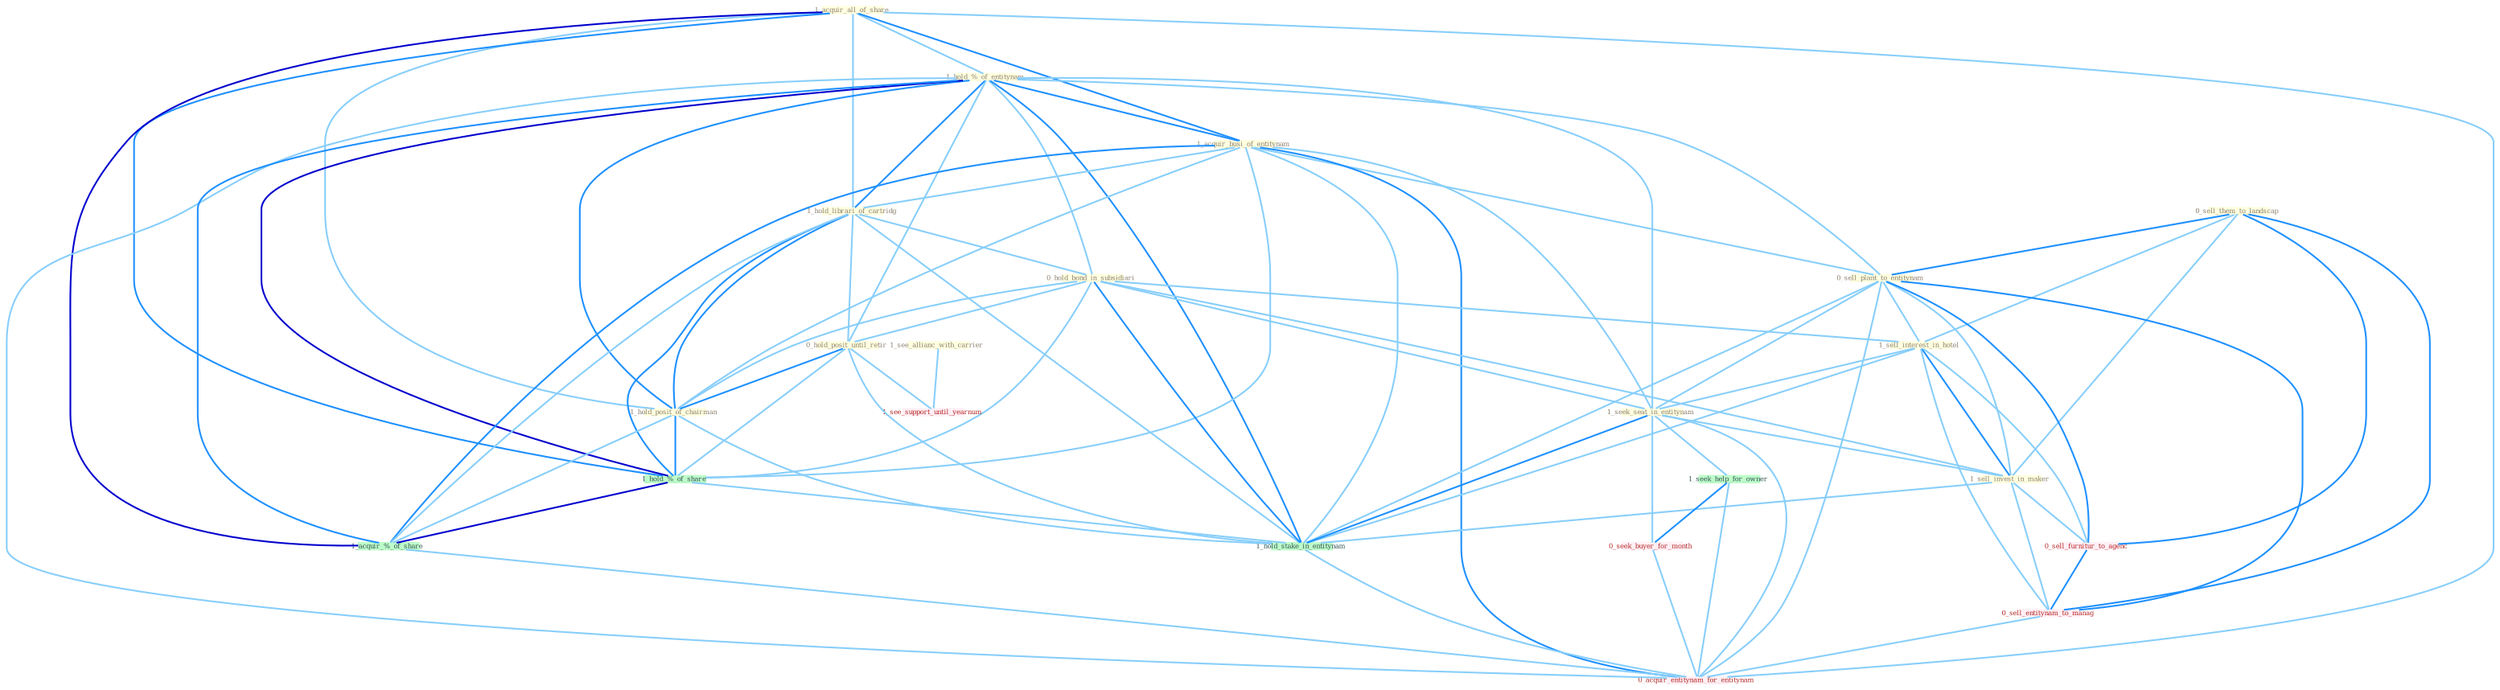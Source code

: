 Graph G{ 
    node
    [shape=polygon,style=filled,width=.5,height=.06,color="#BDFCC9",fixedsize=true,fontsize=4,
    fontcolor="#2f4f4f"];
    {node
    [color="#ffffe0", fontcolor="#8b7d6b"] "1_acquir_all_of_share " "1_hold_%_of_entitynam " "1_acquir_busi_of_entitynam " "1_hold_librari_of_cartridg " "0_hold_bond_in_subsidiari " "0_hold_posit_until_retir " "0_sell_them_to_landscap " "0_sell_plant_to_entitynam " "1_sell_interest_in_hotel " "1_hold_posit_of_chairman " "1_seek_seat_in_entitynam " "1_see_allianc_with_carrier " "1_sell_invest_in_maker "}
{node [color="#fff0f5", fontcolor="#b22222"] "0_seek_buyer_for_month " "1_see_support_until_yearnum " "0_sell_furnitur_to_agenc " "0_sell_entitynam_to_manag " "0_acquir_entitynam_for_entitynam "}
edge [color="#B0E2FF"];

	"1_acquir_all_of_share " -- "1_hold_%_of_entitynam " [w="1", color="#87cefa" ];
	"1_acquir_all_of_share " -- "1_acquir_busi_of_entitynam " [w="2", color="#1e90ff" , len=0.8];
	"1_acquir_all_of_share " -- "1_hold_librari_of_cartridg " [w="1", color="#87cefa" ];
	"1_acquir_all_of_share " -- "1_hold_posit_of_chairman " [w="1", color="#87cefa" ];
	"1_acquir_all_of_share " -- "1_hold_%_of_share " [w="2", color="#1e90ff" , len=0.8];
	"1_acquir_all_of_share " -- "1_acquir_%_of_share " [w="3", color="#0000cd" , len=0.6];
	"1_acquir_all_of_share " -- "0_acquir_entitynam_for_entitynam " [w="1", color="#87cefa" ];
	"1_hold_%_of_entitynam " -- "1_acquir_busi_of_entitynam " [w="2", color="#1e90ff" , len=0.8];
	"1_hold_%_of_entitynam " -- "1_hold_librari_of_cartridg " [w="2", color="#1e90ff" , len=0.8];
	"1_hold_%_of_entitynam " -- "0_hold_bond_in_subsidiari " [w="1", color="#87cefa" ];
	"1_hold_%_of_entitynam " -- "0_hold_posit_until_retir " [w="1", color="#87cefa" ];
	"1_hold_%_of_entitynam " -- "0_sell_plant_to_entitynam " [w="1", color="#87cefa" ];
	"1_hold_%_of_entitynam " -- "1_hold_posit_of_chairman " [w="2", color="#1e90ff" , len=0.8];
	"1_hold_%_of_entitynam " -- "1_seek_seat_in_entitynam " [w="1", color="#87cefa" ];
	"1_hold_%_of_entitynam " -- "1_hold_%_of_share " [w="3", color="#0000cd" , len=0.6];
	"1_hold_%_of_entitynam " -- "1_hold_stake_in_entitynam " [w="2", color="#1e90ff" , len=0.8];
	"1_hold_%_of_entitynam " -- "1_acquir_%_of_share " [w="2", color="#1e90ff" , len=0.8];
	"1_hold_%_of_entitynam " -- "0_acquir_entitynam_for_entitynam " [w="1", color="#87cefa" ];
	"1_acquir_busi_of_entitynam " -- "1_hold_librari_of_cartridg " [w="1", color="#87cefa" ];
	"1_acquir_busi_of_entitynam " -- "0_sell_plant_to_entitynam " [w="1", color="#87cefa" ];
	"1_acquir_busi_of_entitynam " -- "1_hold_posit_of_chairman " [w="1", color="#87cefa" ];
	"1_acquir_busi_of_entitynam " -- "1_seek_seat_in_entitynam " [w="1", color="#87cefa" ];
	"1_acquir_busi_of_entitynam " -- "1_hold_%_of_share " [w="1", color="#87cefa" ];
	"1_acquir_busi_of_entitynam " -- "1_hold_stake_in_entitynam " [w="1", color="#87cefa" ];
	"1_acquir_busi_of_entitynam " -- "1_acquir_%_of_share " [w="2", color="#1e90ff" , len=0.8];
	"1_acquir_busi_of_entitynam " -- "0_acquir_entitynam_for_entitynam " [w="2", color="#1e90ff" , len=0.8];
	"1_hold_librari_of_cartridg " -- "0_hold_bond_in_subsidiari " [w="1", color="#87cefa" ];
	"1_hold_librari_of_cartridg " -- "0_hold_posit_until_retir " [w="1", color="#87cefa" ];
	"1_hold_librari_of_cartridg " -- "1_hold_posit_of_chairman " [w="2", color="#1e90ff" , len=0.8];
	"1_hold_librari_of_cartridg " -- "1_hold_%_of_share " [w="2", color="#1e90ff" , len=0.8];
	"1_hold_librari_of_cartridg " -- "1_hold_stake_in_entitynam " [w="1", color="#87cefa" ];
	"1_hold_librari_of_cartridg " -- "1_acquir_%_of_share " [w="1", color="#87cefa" ];
	"0_hold_bond_in_subsidiari " -- "0_hold_posit_until_retir " [w="1", color="#87cefa" ];
	"0_hold_bond_in_subsidiari " -- "1_sell_interest_in_hotel " [w="1", color="#87cefa" ];
	"0_hold_bond_in_subsidiari " -- "1_hold_posit_of_chairman " [w="1", color="#87cefa" ];
	"0_hold_bond_in_subsidiari " -- "1_seek_seat_in_entitynam " [w="1", color="#87cefa" ];
	"0_hold_bond_in_subsidiari " -- "1_sell_invest_in_maker " [w="1", color="#87cefa" ];
	"0_hold_bond_in_subsidiari " -- "1_hold_%_of_share " [w="1", color="#87cefa" ];
	"0_hold_bond_in_subsidiari " -- "1_hold_stake_in_entitynam " [w="2", color="#1e90ff" , len=0.8];
	"0_hold_posit_until_retir " -- "1_hold_posit_of_chairman " [w="2", color="#1e90ff" , len=0.8];
	"0_hold_posit_until_retir " -- "1_hold_%_of_share " [w="1", color="#87cefa" ];
	"0_hold_posit_until_retir " -- "1_hold_stake_in_entitynam " [w="1", color="#87cefa" ];
	"0_hold_posit_until_retir " -- "1_see_support_until_yearnum " [w="1", color="#87cefa" ];
	"0_sell_them_to_landscap " -- "0_sell_plant_to_entitynam " [w="2", color="#1e90ff" , len=0.8];
	"0_sell_them_to_landscap " -- "1_sell_interest_in_hotel " [w="1", color="#87cefa" ];
	"0_sell_them_to_landscap " -- "1_sell_invest_in_maker " [w="1", color="#87cefa" ];
	"0_sell_them_to_landscap " -- "0_sell_furnitur_to_agenc " [w="2", color="#1e90ff" , len=0.8];
	"0_sell_them_to_landscap " -- "0_sell_entitynam_to_manag " [w="2", color="#1e90ff" , len=0.8];
	"0_sell_plant_to_entitynam " -- "1_sell_interest_in_hotel " [w="1", color="#87cefa" ];
	"0_sell_plant_to_entitynam " -- "1_seek_seat_in_entitynam " [w="1", color="#87cefa" ];
	"0_sell_plant_to_entitynam " -- "1_sell_invest_in_maker " [w="1", color="#87cefa" ];
	"0_sell_plant_to_entitynam " -- "1_hold_stake_in_entitynam " [w="1", color="#87cefa" ];
	"0_sell_plant_to_entitynam " -- "0_sell_furnitur_to_agenc " [w="2", color="#1e90ff" , len=0.8];
	"0_sell_plant_to_entitynam " -- "0_sell_entitynam_to_manag " [w="2", color="#1e90ff" , len=0.8];
	"0_sell_plant_to_entitynam " -- "0_acquir_entitynam_for_entitynam " [w="1", color="#87cefa" ];
	"1_sell_interest_in_hotel " -- "1_seek_seat_in_entitynam " [w="1", color="#87cefa" ];
	"1_sell_interest_in_hotel " -- "1_sell_invest_in_maker " [w="2", color="#1e90ff" , len=0.8];
	"1_sell_interest_in_hotel " -- "1_hold_stake_in_entitynam " [w="1", color="#87cefa" ];
	"1_sell_interest_in_hotel " -- "0_sell_furnitur_to_agenc " [w="1", color="#87cefa" ];
	"1_sell_interest_in_hotel " -- "0_sell_entitynam_to_manag " [w="1", color="#87cefa" ];
	"1_hold_posit_of_chairman " -- "1_hold_%_of_share " [w="2", color="#1e90ff" , len=0.8];
	"1_hold_posit_of_chairman " -- "1_hold_stake_in_entitynam " [w="1", color="#87cefa" ];
	"1_hold_posit_of_chairman " -- "1_acquir_%_of_share " [w="1", color="#87cefa" ];
	"1_seek_seat_in_entitynam " -- "1_sell_invest_in_maker " [w="1", color="#87cefa" ];
	"1_seek_seat_in_entitynam " -- "1_hold_stake_in_entitynam " [w="2", color="#1e90ff" , len=0.8];
	"1_seek_seat_in_entitynam " -- "1_seek_help_for_owner " [w="1", color="#87cefa" ];
	"1_seek_seat_in_entitynam " -- "0_seek_buyer_for_month " [w="1", color="#87cefa" ];
	"1_seek_seat_in_entitynam " -- "0_acquir_entitynam_for_entitynam " [w="1", color="#87cefa" ];
	"1_see_allianc_with_carrier " -- "1_see_support_until_yearnum " [w="1", color="#87cefa" ];
	"1_sell_invest_in_maker " -- "1_hold_stake_in_entitynam " [w="1", color="#87cefa" ];
	"1_sell_invest_in_maker " -- "0_sell_furnitur_to_agenc " [w="1", color="#87cefa" ];
	"1_sell_invest_in_maker " -- "0_sell_entitynam_to_manag " [w="1", color="#87cefa" ];
	"1_hold_%_of_share " -- "1_hold_stake_in_entitynam " [w="1", color="#87cefa" ];
	"1_hold_%_of_share " -- "1_acquir_%_of_share " [w="3", color="#0000cd" , len=0.6];
	"1_hold_stake_in_entitynam " -- "0_acquir_entitynam_for_entitynam " [w="1", color="#87cefa" ];
	"1_seek_help_for_owner " -- "0_seek_buyer_for_month " [w="2", color="#1e90ff" , len=0.8];
	"1_seek_help_for_owner " -- "0_acquir_entitynam_for_entitynam " [w="1", color="#87cefa" ];
	"0_seek_buyer_for_month " -- "0_acquir_entitynam_for_entitynam " [w="1", color="#87cefa" ];
	"1_acquir_%_of_share " -- "0_acquir_entitynam_for_entitynam " [w="1", color="#87cefa" ];
	"0_sell_furnitur_to_agenc " -- "0_sell_entitynam_to_manag " [w="2", color="#1e90ff" , len=0.8];
	"0_sell_entitynam_to_manag " -- "0_acquir_entitynam_for_entitynam " [w="1", color="#87cefa" ];
}